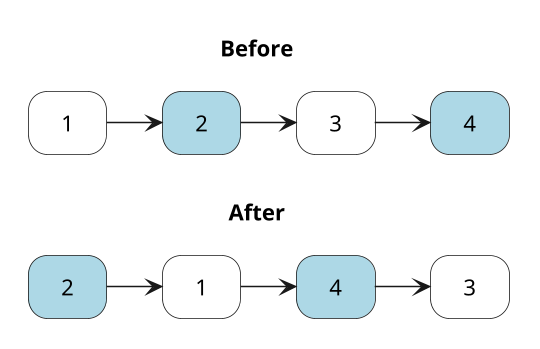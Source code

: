 @startuml LinkedList

label LinkedLists[
{{
    title Before 
    scale 500 width 
    hide empty description

    state "1" as node_1 #white
    state "2" as node_2 #LightBlue
    state "3" as node_3 #white
    state "4" as node_4 #LightBlue
    node_1 -> node_2
    node_2 -> node_3
    node_3 -> node_4
}}

{{
    title After
    scale 500 width 
    hide empty description

    state "2" as node_1 #LightBlue
    state "1" as node_2 #white
    state "4" as node_3 #LightBlue
    state "3" as node_4 #white
    node_1 -> node_2
    node_2 -> node_3
    node_3 -> node_4
}}
]
@enduml